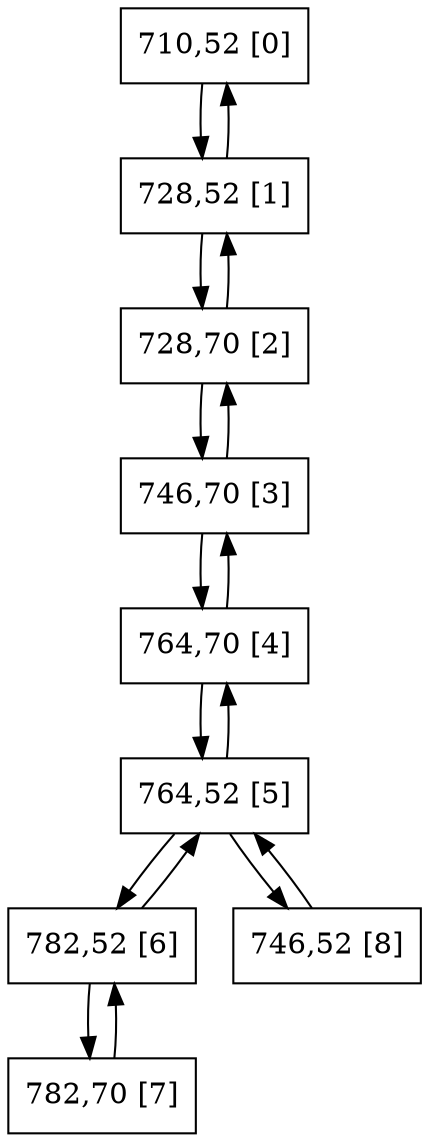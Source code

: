 digraph G {
graph [bgcolor=white size="20,20"]
node [shape=circle color=black]
0[shape = polygon, sides = 4, label="710,52 [0]", pos = "0,2.25!" ];
1[shape = polygon, sides = 4, label="728,52 [1]", pos = "2.25,2.25!" ];
2[shape = polygon, sides = 4, label="728,70 [2]", pos = "2.25,0!" ];
3[shape = polygon, sides = 4, label="746,70 [3]", pos = "4.5,0!" ];
4[shape = polygon, sides = 4, label="764,70 [4]", pos = "6.75,0!" ];
5[shape = polygon, sides = 4, label="764,52 [5]", pos = "6.75,2.25!" ];
6[shape = polygon, sides = 4, label="782,52 [6]", pos = "9,2.25!" ];
7[shape = polygon, sides = 4, label="782,70 [7]", pos = "9,0!" ];
8[shape = polygon, sides = 4, label="746,52 [8]", pos = "4.5,2.25!" ];
0->1 ;
1->0 ;
1->2 ;
2->1 ;
2->3 ;
3->2 ;
3->4 ;
4->3 ;
4->5 ;
5->4 ;
5->6 ;
5->8 ;
6->5 ;
6->7 ;
7->6 ;
8->5 ;
}
